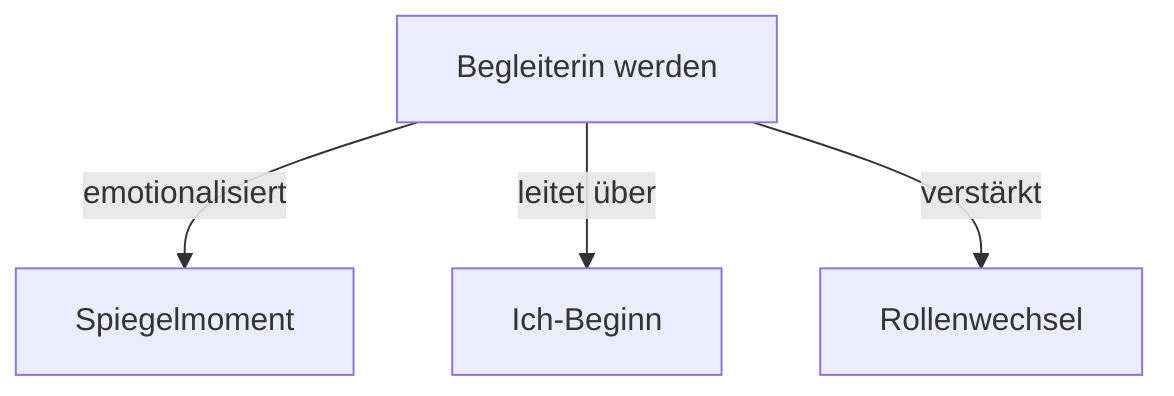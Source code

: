graph TD
    A[Begleiterin werden]
    A -->|emotionalisiert| B[Spiegelmoment]
    A -->|leitet über| C[Ich-Beginn]
    A -->|verstärkt| D[Rollenwechsel]
